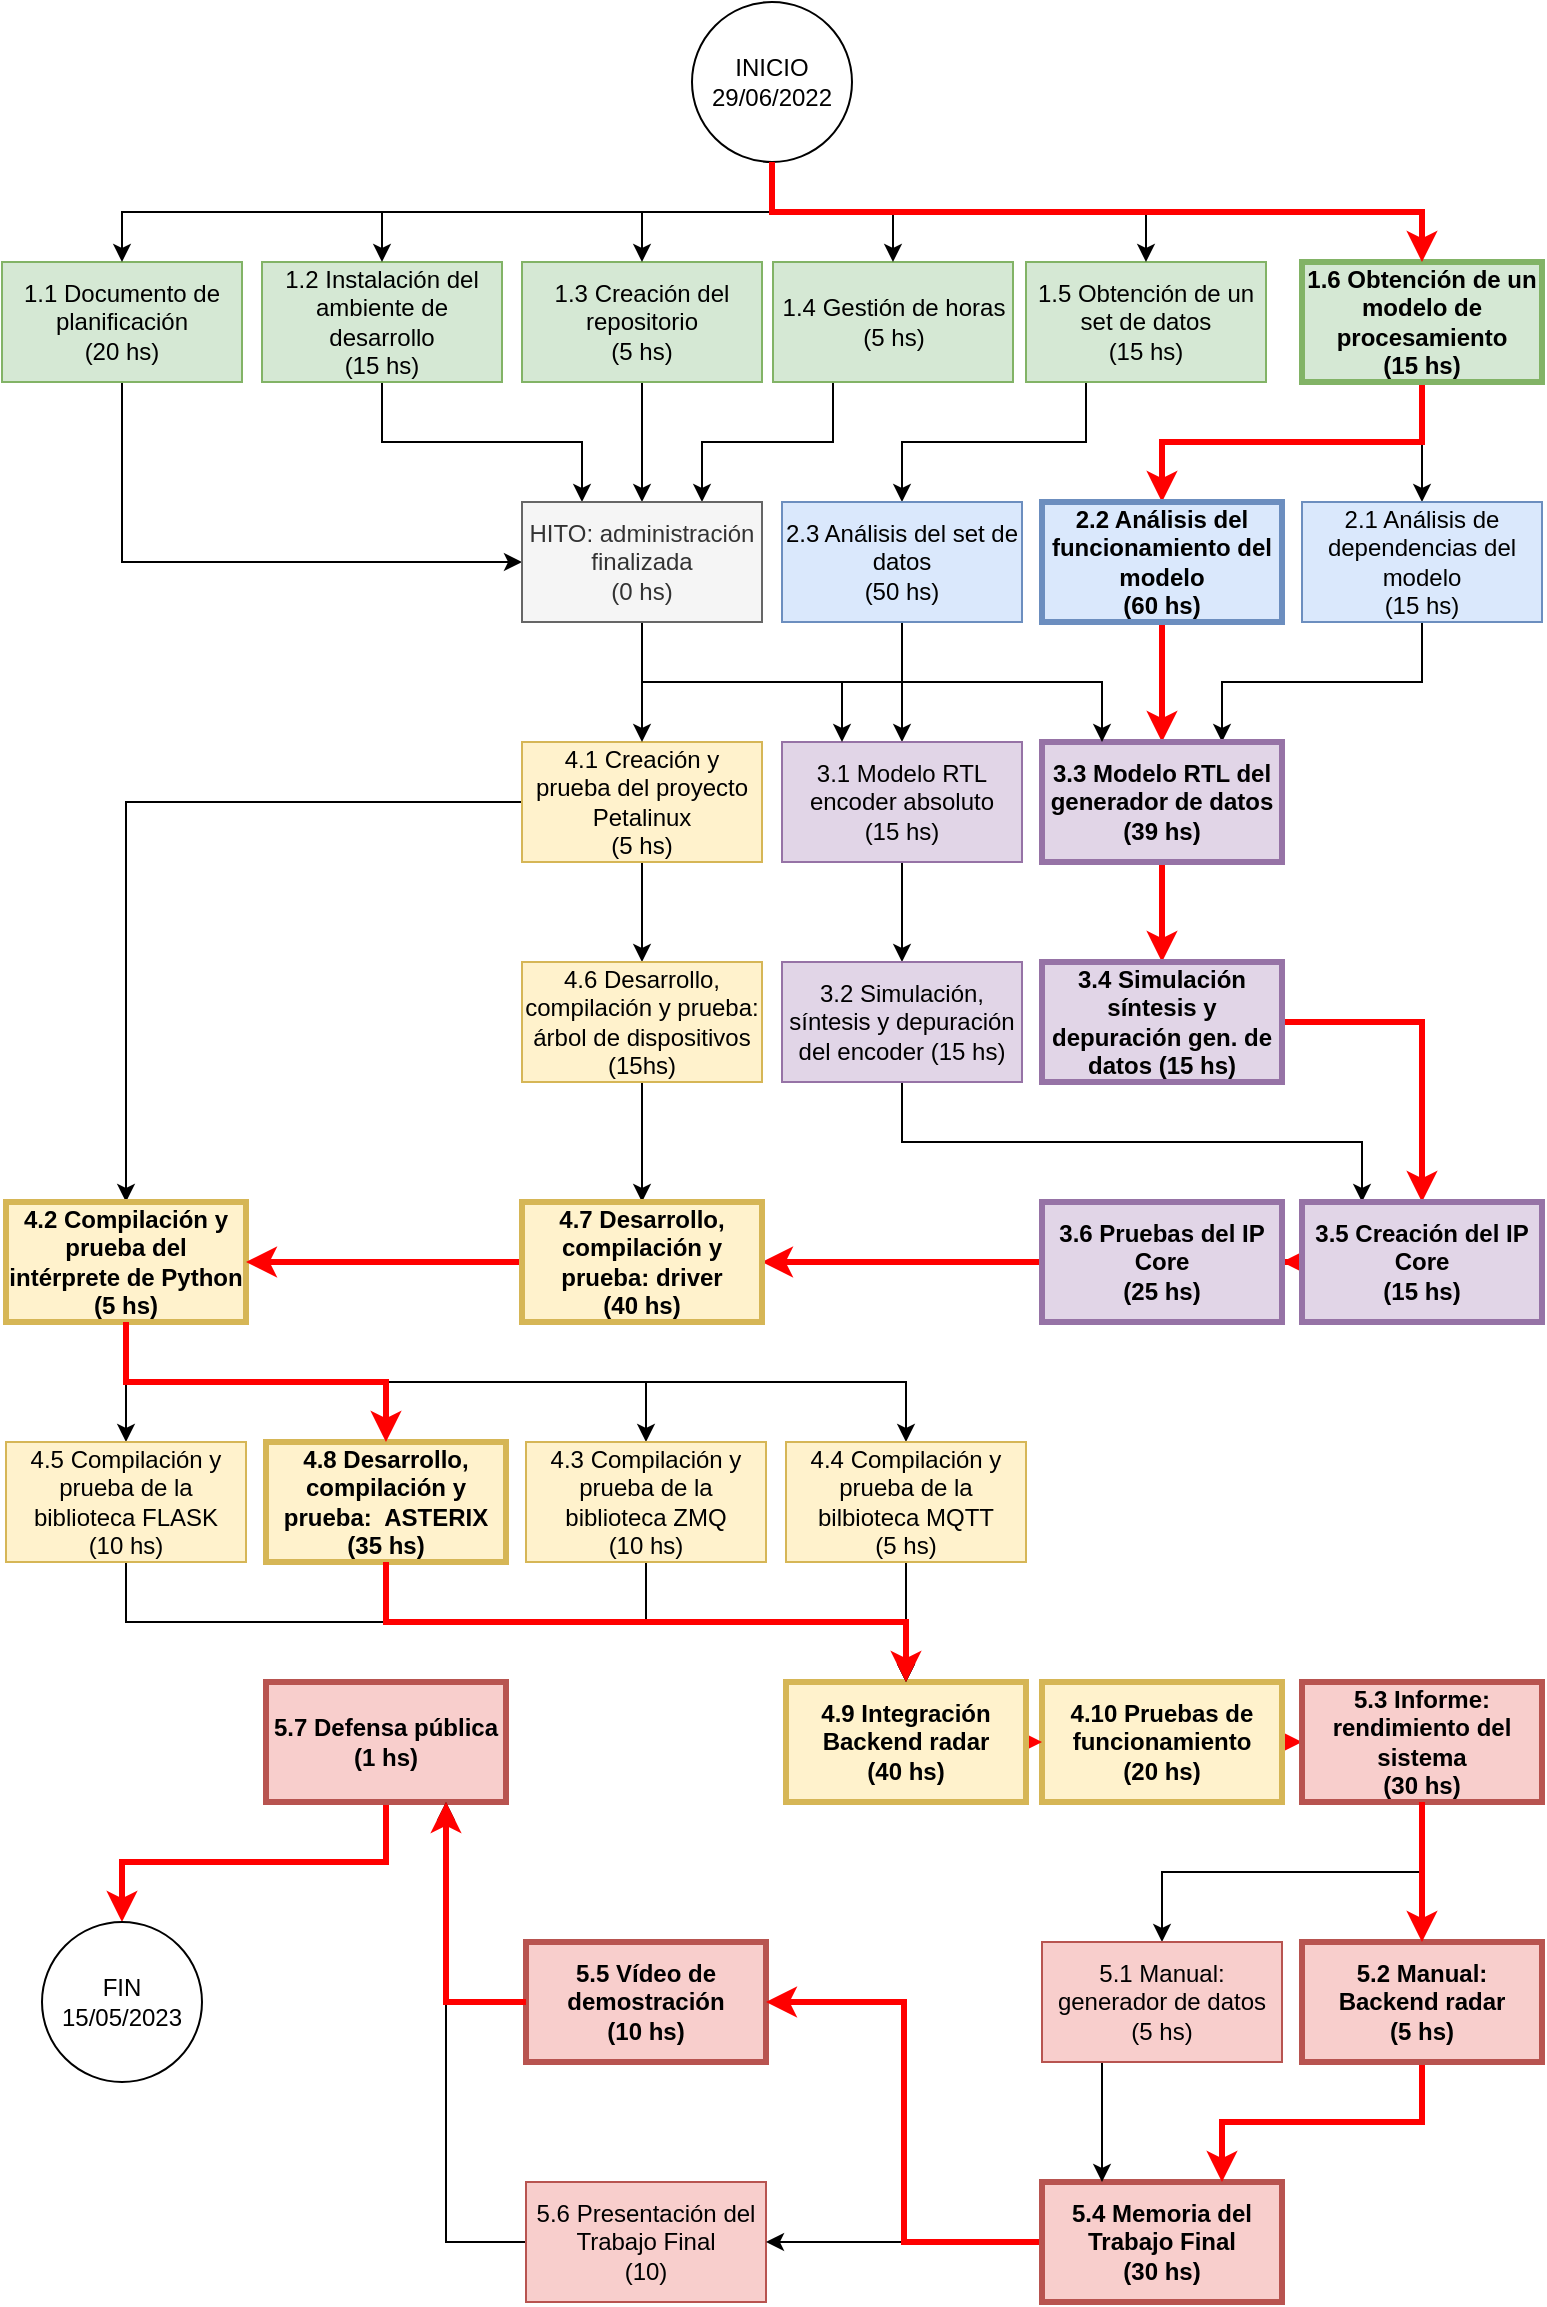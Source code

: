 <mxfile version="20.0.4" type="device"><diagram id="OVdTdpI9vkOTEJrDv599" name="Page-1"><mxGraphModel dx="1384" dy="779" grid="1" gridSize="10" guides="1" tooltips="1" connect="1" arrows="1" fold="1" page="1" pageScale="1" pageWidth="827" pageHeight="1169" math="0" shadow="0"><root><mxCell id="0"/><mxCell id="1" parent="0"/><mxCell id="dHS0OG_P7YZqAWb3QO1r-101" style="edgeStyle=orthogonalEdgeStyle;rounded=0;orthogonalLoop=1;jettySize=auto;html=1;exitX=0.5;exitY=1;exitDx=0;exitDy=0;entryX=0;entryY=0.5;entryDx=0;entryDy=0;" parent="1" source="dHS0OG_P7YZqAWb3QO1r-3" target="dHS0OG_P7YZqAWb3QO1r-97" edge="1"><mxGeometry relative="1" as="geometry"/></mxCell><mxCell id="dHS0OG_P7YZqAWb3QO1r-3" value="&lt;div&gt;1.1 Documento de planificación&lt;/div&gt;&lt;div&gt;(20 hs)&lt;/div&gt;" style="rounded=0;whiteSpace=wrap;html=1;fillColor=#d5e8d4;strokeColor=#82b366;strokeWidth=1;" parent="1" vertex="1"><mxGeometry x="28" y="140" width="120" height="60" as="geometry"/></mxCell><mxCell id="dHS0OG_P7YZqAWb3QO1r-100" style="edgeStyle=orthogonalEdgeStyle;rounded=0;orthogonalLoop=1;jettySize=auto;html=1;exitX=0.5;exitY=1;exitDx=0;exitDy=0;entryX=0.25;entryY=0;entryDx=0;entryDy=0;" parent="1" source="dHS0OG_P7YZqAWb3QO1r-4" target="dHS0OG_P7YZqAWb3QO1r-97" edge="1"><mxGeometry relative="1" as="geometry"/></mxCell><mxCell id="dHS0OG_P7YZqAWb3QO1r-4" value="&lt;div&gt;1.2 Instalación del ambiente de desarrollo&lt;/div&gt;&lt;div&gt;(15 hs)&lt;br&gt;&lt;/div&gt;" style="rounded=0;whiteSpace=wrap;html=1;fillColor=#d5e8d4;strokeColor=#82b366;" parent="1" vertex="1"><mxGeometry x="158" y="140" width="120" height="60" as="geometry"/></mxCell><mxCell id="dHS0OG_P7YZqAWb3QO1r-56" style="edgeStyle=orthogonalEdgeStyle;rounded=0;orthogonalLoop=1;jettySize=auto;html=1;exitX=0.5;exitY=1;exitDx=0;exitDy=0;" parent="1" source="dHS0OG_P7YZqAWb3QO1r-5" target="dHS0OG_P7YZqAWb3QO1r-10" edge="1"><mxGeometry relative="1" as="geometry"/></mxCell><mxCell id="dHS0OG_P7YZqAWb3QO1r-57" style="edgeStyle=orthogonalEdgeStyle;rounded=0;orthogonalLoop=1;jettySize=auto;html=1;exitX=0.5;exitY=1;exitDx=0;exitDy=0;entryX=0.5;entryY=0;entryDx=0;entryDy=0;strokeWidth=3;strokeColor=#FF0000;" parent="1" source="dHS0OG_P7YZqAWb3QO1r-5" target="dHS0OG_P7YZqAWb3QO1r-12" edge="1"><mxGeometry relative="1" as="geometry"/></mxCell><mxCell id="dHS0OG_P7YZqAWb3QO1r-5" value="&lt;div&gt;&lt;b&gt;1.6 Obtención de un modelo de procesamiento&lt;/b&gt;&lt;/div&gt;&lt;div&gt;&lt;b&gt;(15 hs)&lt;br&gt;&lt;/b&gt;&lt;/div&gt;" style="rounded=0;whiteSpace=wrap;html=1;fillColor=#d5e8d4;strokeColor=#82b366;strokeWidth=3;" parent="1" vertex="1"><mxGeometry x="678" y="140" width="120" height="60" as="geometry"/></mxCell><mxCell id="dHS0OG_P7YZqAWb3QO1r-91" style="edgeStyle=orthogonalEdgeStyle;rounded=0;orthogonalLoop=1;jettySize=auto;html=1;exitX=0.25;exitY=1;exitDx=0;exitDy=0;entryX=0.5;entryY=0;entryDx=0;entryDy=0;" parent="1" source="dHS0OG_P7YZqAWb3QO1r-6" target="dHS0OG_P7YZqAWb3QO1r-13" edge="1"><mxGeometry relative="1" as="geometry"/></mxCell><mxCell id="dHS0OG_P7YZqAWb3QO1r-6" value="&lt;div&gt;1.5 Obtención de un set de datos&lt;/div&gt;&lt;div&gt;(15 hs)&lt;br&gt;&lt;/div&gt;" style="rounded=0;whiteSpace=wrap;html=1;fillColor=#d5e8d4;strokeColor=#82b366;" parent="1" vertex="1"><mxGeometry x="540" y="140" width="120" height="60" as="geometry"/></mxCell><mxCell id="dHS0OG_P7YZqAWb3QO1r-99" style="edgeStyle=orthogonalEdgeStyle;rounded=0;orthogonalLoop=1;jettySize=auto;html=1;exitX=0.5;exitY=1;exitDx=0;exitDy=0;entryX=0.5;entryY=0;entryDx=0;entryDy=0;" parent="1" source="dHS0OG_P7YZqAWb3QO1r-7" target="dHS0OG_P7YZqAWb3QO1r-97" edge="1"><mxGeometry relative="1" as="geometry"/></mxCell><mxCell id="dHS0OG_P7YZqAWb3QO1r-7" value="&lt;div&gt;1.3 Creación del repositorio&lt;/div&gt;&lt;div&gt;(5 hs)&lt;br&gt;&lt;/div&gt;" style="rounded=0;whiteSpace=wrap;html=1;fillColor=#d5e8d4;strokeColor=#82b366;" parent="1" vertex="1"><mxGeometry x="288" y="140" width="120" height="60" as="geometry"/></mxCell><mxCell id="dHS0OG_P7YZqAWb3QO1r-98" style="edgeStyle=orthogonalEdgeStyle;rounded=0;orthogonalLoop=1;jettySize=auto;html=1;exitX=0.25;exitY=1;exitDx=0;exitDy=0;entryX=0.75;entryY=0;entryDx=0;entryDy=0;" parent="1" source="dHS0OG_P7YZqAWb3QO1r-8" target="dHS0OG_P7YZqAWb3QO1r-97" edge="1"><mxGeometry relative="1" as="geometry"/></mxCell><mxCell id="dHS0OG_P7YZqAWb3QO1r-8" value="&lt;div&gt;1.4 Gestión de horas&lt;/div&gt;&lt;div&gt;(5 hs)&lt;br&gt;&lt;/div&gt;" style="rounded=0;whiteSpace=wrap;html=1;fillColor=#d5e8d4;strokeColor=#82b366;" parent="1" vertex="1"><mxGeometry x="413.5" y="140" width="120" height="60" as="geometry"/></mxCell><mxCell id="dHS0OG_P7YZqAWb3QO1r-72" style="edgeStyle=orthogonalEdgeStyle;rounded=0;orthogonalLoop=1;jettySize=auto;html=1;exitX=0.5;exitY=1;exitDx=0;exitDy=0;entryX=0.75;entryY=0;entryDx=0;entryDy=0;" parent="1" source="dHS0OG_P7YZqAWb3QO1r-10" target="dHS0OG_P7YZqAWb3QO1r-16" edge="1"><mxGeometry relative="1" as="geometry"/></mxCell><mxCell id="dHS0OG_P7YZqAWb3QO1r-10" value="&lt;div&gt;2.1 Análisis de dependencias del modelo&lt;/div&gt;&lt;div&gt;(15 hs)&lt;br&gt;&lt;/div&gt;" style="rounded=0;whiteSpace=wrap;html=1;strokeWidth=1;fillColor=#dae8fc;strokeColor=#6c8ebf;" parent="1" vertex="1"><mxGeometry x="678" y="260" width="120" height="60" as="geometry"/></mxCell><mxCell id="dHS0OG_P7YZqAWb3QO1r-75" style="edgeStyle=orthogonalEdgeStyle;rounded=0;orthogonalLoop=1;jettySize=auto;html=1;exitX=0.5;exitY=1;exitDx=0;exitDy=0;entryX=0.5;entryY=0;entryDx=0;entryDy=0;strokeWidth=3;strokeColor=#FF0000;" parent="1" source="dHS0OG_P7YZqAWb3QO1r-12" target="dHS0OG_P7YZqAWb3QO1r-16" edge="1"><mxGeometry relative="1" as="geometry"/></mxCell><mxCell id="dHS0OG_P7YZqAWb3QO1r-12" value="&lt;div&gt;&lt;b&gt;2.2 Análisis del funcionamiento del modelo&lt;/b&gt;&lt;/div&gt;&lt;div&gt;&lt;b&gt;(60 hs)&lt;/b&gt;&lt;br&gt;&lt;/div&gt;" style="rounded=0;whiteSpace=wrap;html=1;strokeWidth=3;fillColor=#dae8fc;strokeColor=#6c8ebf;" parent="1" vertex="1"><mxGeometry x="548" y="260" width="120" height="60" as="geometry"/></mxCell><mxCell id="dHS0OG_P7YZqAWb3QO1r-69" style="edgeStyle=orthogonalEdgeStyle;rounded=0;orthogonalLoop=1;jettySize=auto;html=1;exitX=0.5;exitY=1;exitDx=0;exitDy=0;entryX=0.5;entryY=0;entryDx=0;entryDy=0;" parent="1" source="dHS0OG_P7YZqAWb3QO1r-13" target="dHS0OG_P7YZqAWb3QO1r-14" edge="1"><mxGeometry relative="1" as="geometry"/></mxCell><mxCell id="dHS0OG_P7YZqAWb3QO1r-13" value="&lt;div&gt;2.3 Análisis del set de datos&lt;/div&gt;&lt;div&gt;(50 hs)&lt;br&gt;&lt;/div&gt;" style="rounded=0;whiteSpace=wrap;html=1;strokeWidth=1;fillColor=#dae8fc;strokeColor=#6c8ebf;" parent="1" vertex="1"><mxGeometry x="418" y="260" width="120" height="60" as="geometry"/></mxCell><mxCell id="njy1O0qKdq6APE2sFXz_-2" style="edgeStyle=orthogonalEdgeStyle;rounded=0;orthogonalLoop=1;jettySize=auto;html=1;exitX=0.5;exitY=1;exitDx=0;exitDy=0;entryX=0.5;entryY=0;entryDx=0;entryDy=0;" edge="1" parent="1" source="dHS0OG_P7YZqAWb3QO1r-14" target="dHS0OG_P7YZqAWb3QO1r-15"><mxGeometry relative="1" as="geometry"/></mxCell><mxCell id="dHS0OG_P7YZqAWb3QO1r-14" value="&lt;div&gt;3.1 Modelo RTL encoder absoluto&lt;/div&gt;&lt;div&gt;(15 hs)&lt;br&gt;&lt;/div&gt;" style="rounded=0;whiteSpace=wrap;html=1;strokeWidth=1;fillColor=#e1d5e7;strokeColor=#9673a6;" parent="1" vertex="1"><mxGeometry x="418" y="380" width="120" height="60" as="geometry"/></mxCell><mxCell id="njy1O0qKdq6APE2sFXz_-9" style="edgeStyle=orthogonalEdgeStyle;rounded=0;orthogonalLoop=1;jettySize=auto;html=1;exitX=0.5;exitY=1;exitDx=0;exitDy=0;entryX=0.25;entryY=0;entryDx=0;entryDy=0;" edge="1" parent="1" source="dHS0OG_P7YZqAWb3QO1r-15" target="dHS0OG_P7YZqAWb3QO1r-18"><mxGeometry relative="1" as="geometry"/></mxCell><mxCell id="dHS0OG_P7YZqAWb3QO1r-15" value="3.2 Simulación, síntesis y depuración del encoder (15 hs)" style="rounded=0;whiteSpace=wrap;html=1;strokeWidth=1;fillColor=#e1d5e7;strokeColor=#9673a6;" parent="1" vertex="1"><mxGeometry x="418" y="490" width="120" height="60" as="geometry"/></mxCell><mxCell id="njy1O0qKdq6APE2sFXz_-7" style="edgeStyle=orthogonalEdgeStyle;rounded=0;orthogonalLoop=1;jettySize=auto;html=1;exitX=0.5;exitY=1;exitDx=0;exitDy=0;entryX=0.5;entryY=0;entryDx=0;entryDy=0;strokeWidth=3;strokeColor=#FF0000;" edge="1" parent="1" source="dHS0OG_P7YZqAWb3QO1r-16" target="dHS0OG_P7YZqAWb3QO1r-17"><mxGeometry relative="1" as="geometry"/></mxCell><mxCell id="dHS0OG_P7YZqAWb3QO1r-16" value="&lt;div&gt;&lt;b&gt;3.3 Modelo RTL del generador de datos&lt;/b&gt;&lt;/div&gt;&lt;div&gt;&lt;b&gt;(39 hs)&lt;/b&gt;&lt;br&gt;&lt;/div&gt;" style="rounded=0;whiteSpace=wrap;html=1;strokeWidth=3;fillColor=#e1d5e7;strokeColor=#9673a6;" parent="1" vertex="1"><mxGeometry x="548" y="380" width="120" height="60" as="geometry"/></mxCell><mxCell id="njy1O0qKdq6APE2sFXz_-10" style="edgeStyle=orthogonalEdgeStyle;rounded=0;orthogonalLoop=1;jettySize=auto;html=1;exitX=1;exitY=0.5;exitDx=0;exitDy=0;entryX=0.5;entryY=0;entryDx=0;entryDy=0;strokeWidth=3;strokeColor=#FF0000;" edge="1" parent="1" source="dHS0OG_P7YZqAWb3QO1r-17" target="dHS0OG_P7YZqAWb3QO1r-18"><mxGeometry relative="1" as="geometry"/></mxCell><mxCell id="dHS0OG_P7YZqAWb3QO1r-17" value="&lt;b&gt;3.4 Simulación síntesis y depuración gen. de datos (15 hs)&lt;/b&gt;" style="rounded=0;whiteSpace=wrap;html=1;strokeWidth=3;fillColor=#e1d5e7;strokeColor=#9673a6;" parent="1" vertex="1"><mxGeometry x="548" y="490" width="120" height="60" as="geometry"/></mxCell><mxCell id="njy1O0qKdq6APE2sFXz_-4" style="edgeStyle=orthogonalEdgeStyle;rounded=0;orthogonalLoop=1;jettySize=auto;html=1;exitX=0;exitY=0.5;exitDx=0;exitDy=0;strokeWidth=3;strokeColor=#FF0000;" edge="1" parent="1" source="dHS0OG_P7YZqAWb3QO1r-18" target="dHS0OG_P7YZqAWb3QO1r-19"><mxGeometry relative="1" as="geometry"/></mxCell><mxCell id="dHS0OG_P7YZqAWb3QO1r-18" value="&lt;div&gt;&lt;b&gt;3.5 Creación del IP Core&lt;/b&gt;&lt;/div&gt;&lt;div&gt;&lt;b&gt;(15 hs)&lt;/b&gt;&lt;br&gt;&lt;/div&gt;" style="rounded=0;whiteSpace=wrap;html=1;strokeWidth=3;fillColor=#e1d5e7;strokeColor=#9673a6;" parent="1" vertex="1"><mxGeometry x="678" y="610" width="120" height="60" as="geometry"/></mxCell><mxCell id="njy1O0qKdq6APE2sFXz_-13" style="edgeStyle=orthogonalEdgeStyle;rounded=0;orthogonalLoop=1;jettySize=auto;html=1;exitX=0;exitY=0.5;exitDx=0;exitDy=0;entryX=1;entryY=0.5;entryDx=0;entryDy=0;strokeWidth=3;strokeColor=#FF0000;" edge="1" parent="1" source="dHS0OG_P7YZqAWb3QO1r-19" target="dHS0OG_P7YZqAWb3QO1r-29"><mxGeometry relative="1" as="geometry"/></mxCell><mxCell id="dHS0OG_P7YZqAWb3QO1r-19" value="&lt;div&gt;&lt;b&gt;3.6 Pruebas del IP Core&lt;/b&gt;&lt;/div&gt;&lt;div&gt;&lt;b&gt;(25 hs)&lt;br&gt;&lt;/b&gt;&lt;/div&gt;" style="rounded=0;whiteSpace=wrap;html=1;strokeWidth=3;fillColor=#e1d5e7;strokeColor=#9673a6;" parent="1" vertex="1"><mxGeometry x="548" y="610" width="120" height="60" as="geometry"/></mxCell><mxCell id="njy1O0qKdq6APE2sFXz_-12" style="edgeStyle=orthogonalEdgeStyle;rounded=0;orthogonalLoop=1;jettySize=auto;html=1;exitX=0.5;exitY=1;exitDx=0;exitDy=0;entryX=0.5;entryY=0;entryDx=0;entryDy=0;" edge="1" parent="1" source="dHS0OG_P7YZqAWb3QO1r-20" target="dHS0OG_P7YZqAWb3QO1r-27"><mxGeometry relative="1" as="geometry"/></mxCell><mxCell id="njy1O0qKdq6APE2sFXz_-15" style="edgeStyle=orthogonalEdgeStyle;rounded=0;orthogonalLoop=1;jettySize=auto;html=1;exitX=0;exitY=0.5;exitDx=0;exitDy=0;entryX=0.5;entryY=0;entryDx=0;entryDy=0;" edge="1" parent="1" source="dHS0OG_P7YZqAWb3QO1r-20" target="dHS0OG_P7YZqAWb3QO1r-21"><mxGeometry relative="1" as="geometry"/></mxCell><mxCell id="dHS0OG_P7YZqAWb3QO1r-20" value="&lt;div&gt;4.1 Creación y prueba del proyecto Petalinux&lt;/div&gt;&lt;div&gt;(5 hs)&lt;br&gt;&lt;/div&gt;" style="rounded=0;whiteSpace=wrap;html=1;strokeWidth=1;fillColor=#fff2cc;strokeColor=#d6b656;" parent="1" vertex="1"><mxGeometry x="288" y="380" width="120" height="60" as="geometry"/></mxCell><mxCell id="njy1O0qKdq6APE2sFXz_-25" style="edgeStyle=orthogonalEdgeStyle;rounded=0;orthogonalLoop=1;jettySize=auto;html=1;exitX=0.5;exitY=1;exitDx=0;exitDy=0;entryX=0.5;entryY=0;entryDx=0;entryDy=0;" edge="1" parent="1" source="dHS0OG_P7YZqAWb3QO1r-21" target="dHS0OG_P7YZqAWb3QO1r-26"><mxGeometry relative="1" as="geometry"/></mxCell><mxCell id="njy1O0qKdq6APE2sFXz_-27" style="edgeStyle=orthogonalEdgeStyle;rounded=0;orthogonalLoop=1;jettySize=auto;html=1;exitX=0.5;exitY=1;exitDx=0;exitDy=0;" edge="1" parent="1" source="dHS0OG_P7YZqAWb3QO1r-21" target="dHS0OG_P7YZqAWb3QO1r-30"><mxGeometry relative="1" as="geometry"/></mxCell><mxCell id="njy1O0qKdq6APE2sFXz_-28" style="edgeStyle=orthogonalEdgeStyle;rounded=0;orthogonalLoop=1;jettySize=auto;html=1;exitX=0.5;exitY=1;exitDx=0;exitDy=0;" edge="1" parent="1" source="dHS0OG_P7YZqAWb3QO1r-21" target="dHS0OG_P7YZqAWb3QO1r-23"><mxGeometry relative="1" as="geometry"/></mxCell><mxCell id="dHS0OG_P7YZqAWb3QO1r-21" value="&lt;b&gt;4.2 Compilación y prueba del intérprete de Python (5 hs)&lt;/b&gt;" style="rounded=0;whiteSpace=wrap;html=1;strokeWidth=3;fillColor=#fff2cc;strokeColor=#d6b656;" parent="1" vertex="1"><mxGeometry x="30" y="610" width="120" height="60" as="geometry"/></mxCell><mxCell id="njy1O0qKdq6APE2sFXz_-34" style="edgeStyle=orthogonalEdgeStyle;rounded=0;orthogonalLoop=1;jettySize=auto;html=1;exitX=0.5;exitY=1;exitDx=0;exitDy=0;entryX=0.5;entryY=0;entryDx=0;entryDy=0;" edge="1" parent="1" source="dHS0OG_P7YZqAWb3QO1r-23" target="dHS0OG_P7YZqAWb3QO1r-25"><mxGeometry relative="1" as="geometry"/></mxCell><mxCell id="dHS0OG_P7YZqAWb3QO1r-23" value="&lt;div&gt;4.4 Compilación y prueba de la bilbioteca MQTT&lt;/div&gt;&lt;div&gt;(5 hs)&lt;br&gt;&lt;/div&gt;" style="rounded=0;whiteSpace=wrap;html=1;strokeWidth=1;fillColor=#fff2cc;strokeColor=#d6b656;" parent="1" vertex="1"><mxGeometry x="420" y="730" width="120" height="60" as="geometry"/></mxCell><mxCell id="njy1O0qKdq6APE2sFXz_-36" style="edgeStyle=orthogonalEdgeStyle;rounded=0;orthogonalLoop=1;jettySize=auto;html=1;exitX=1;exitY=0.5;exitDx=0;exitDy=0;entryX=0;entryY=0.5;entryDx=0;entryDy=0;strokeColor=#FF0000;strokeWidth=3;" edge="1" parent="1" source="dHS0OG_P7YZqAWb3QO1r-24" target="dHS0OG_P7YZqAWb3QO1r-35"><mxGeometry relative="1" as="geometry"/></mxCell><mxCell id="dHS0OG_P7YZqAWb3QO1r-24" value="&lt;div&gt;&lt;b&gt;4.10 Pruebas de funcionamiento&lt;/b&gt;&lt;/div&gt;&lt;div&gt;&lt;b&gt;(20 hs)&lt;br&gt;&lt;/b&gt;&lt;/div&gt;" style="rounded=0;whiteSpace=wrap;html=1;strokeWidth=3;fillColor=#fff2cc;strokeColor=#d6b656;" parent="1" vertex="1"><mxGeometry x="548" y="850" width="120" height="60" as="geometry"/></mxCell><mxCell id="njy1O0qKdq6APE2sFXz_-35" style="edgeStyle=orthogonalEdgeStyle;rounded=0;orthogonalLoop=1;jettySize=auto;html=1;exitX=1;exitY=0.5;exitDx=0;exitDy=0;entryX=0;entryY=0.5;entryDx=0;entryDy=0;strokeColor=#FF0000;" edge="1" parent="1" source="dHS0OG_P7YZqAWb3QO1r-25" target="dHS0OG_P7YZqAWb3QO1r-24"><mxGeometry relative="1" as="geometry"/></mxCell><mxCell id="dHS0OG_P7YZqAWb3QO1r-25" value="&lt;div&gt;&lt;b&gt;4.9 Integración Backend radar&lt;/b&gt;&lt;/div&gt;&lt;div&gt;&lt;b&gt;(40 hs)&lt;br&gt;&lt;/b&gt;&lt;/div&gt;" style="rounded=0;whiteSpace=wrap;html=1;strokeWidth=3;fillColor=#fff2cc;strokeColor=#d6b656;" parent="1" vertex="1"><mxGeometry x="420" y="850" width="120" height="60" as="geometry"/></mxCell><mxCell id="njy1O0qKdq6APE2sFXz_-29" style="edgeStyle=orthogonalEdgeStyle;rounded=0;orthogonalLoop=1;jettySize=auto;html=1;exitX=0.5;exitY=1;exitDx=0;exitDy=0;" edge="1" parent="1" source="dHS0OG_P7YZqAWb3QO1r-26" target="dHS0OG_P7YZqAWb3QO1r-25"><mxGeometry relative="1" as="geometry"/></mxCell><mxCell id="dHS0OG_P7YZqAWb3QO1r-26" value="&lt;div&gt;4.5 Compilación y prueba de la biblioteca FLASK&lt;/div&gt;&lt;div&gt;(10 hs)&lt;br&gt;&lt;/div&gt;" style="rounded=0;whiteSpace=wrap;html=1;strokeWidth=1;fillColor=#fff2cc;strokeColor=#d6b656;" parent="1" vertex="1"><mxGeometry x="30" y="730" width="120" height="60" as="geometry"/></mxCell><mxCell id="njy1O0qKdq6APE2sFXz_-24" style="edgeStyle=orthogonalEdgeStyle;rounded=0;orthogonalLoop=1;jettySize=auto;html=1;exitX=0.5;exitY=1;exitDx=0;exitDy=0;" edge="1" parent="1" source="dHS0OG_P7YZqAWb3QO1r-27" target="dHS0OG_P7YZqAWb3QO1r-29"><mxGeometry relative="1" as="geometry"/></mxCell><mxCell id="dHS0OG_P7YZqAWb3QO1r-27" value="4.6 Desarrollo, compilación y prueba: árbol de dispositivos (15hs)" style="rounded=0;whiteSpace=wrap;html=1;strokeWidth=1;fillColor=#fff2cc;strokeColor=#d6b656;" parent="1" vertex="1"><mxGeometry x="288" y="490" width="120" height="60" as="geometry"/></mxCell><mxCell id="dHS0OG_P7YZqAWb3QO1r-28" value="&lt;b&gt;4.8 Desarrollo, compilación y prueba:&amp;nbsp; ASTERIX (35 hs)&lt;/b&gt;" style="rounded=0;whiteSpace=wrap;html=1;strokeWidth=3;fillColor=#fff2cc;strokeColor=#d6b656;" parent="1" vertex="1"><mxGeometry x="160" y="730" width="120" height="60" as="geometry"/></mxCell><mxCell id="njy1O0qKdq6APE2sFXz_-23" style="edgeStyle=orthogonalEdgeStyle;rounded=0;orthogonalLoop=1;jettySize=auto;html=1;exitX=0;exitY=0.5;exitDx=0;exitDy=0;entryX=1;entryY=0.5;entryDx=0;entryDy=0;strokeWidth=3;strokeColor=#FF0000;" edge="1" parent="1" source="dHS0OG_P7YZqAWb3QO1r-29" target="dHS0OG_P7YZqAWb3QO1r-21"><mxGeometry relative="1" as="geometry"/></mxCell><mxCell id="dHS0OG_P7YZqAWb3QO1r-29" value="&lt;div&gt;&lt;b&gt;4.7 Desarrollo, compilación y prueba: driver&lt;/b&gt;&lt;/div&gt;&lt;div&gt;&lt;b&gt;(40 hs)&lt;/b&gt;&lt;/div&gt;" style="rounded=0;whiteSpace=wrap;html=1;strokeWidth=3;fillColor=#fff2cc;strokeColor=#d6b656;" parent="1" vertex="1"><mxGeometry x="288" y="610" width="120" height="60" as="geometry"/></mxCell><mxCell id="njy1O0qKdq6APE2sFXz_-33" style="edgeStyle=orthogonalEdgeStyle;rounded=0;orthogonalLoop=1;jettySize=auto;html=1;exitX=0.5;exitY=1;exitDx=0;exitDy=0;entryX=0.5;entryY=0;entryDx=0;entryDy=0;" edge="1" parent="1" source="dHS0OG_P7YZqAWb3QO1r-30" target="dHS0OG_P7YZqAWb3QO1r-25"><mxGeometry relative="1" as="geometry"/></mxCell><mxCell id="dHS0OG_P7YZqAWb3QO1r-30" value="&lt;div&gt;4.3 Compilación y prueba de la biblioteca ZMQ&lt;/div&gt;&lt;div&gt;(10 hs)&lt;/div&gt;" style="rounded=0;whiteSpace=wrap;html=1;strokeWidth=1;fillColor=#fff2cc;strokeColor=#d6b656;" parent="1" vertex="1"><mxGeometry x="290" y="730" width="120" height="60" as="geometry"/></mxCell><mxCell id="dHS0OG_P7YZqAWb3QO1r-31" value="&lt;div&gt;&lt;b&gt;5.5 Vídeo de demostración&lt;/b&gt;&lt;/div&gt;&lt;div&gt;&lt;b&gt;(10 hs)&lt;br&gt;&lt;/b&gt;&lt;/div&gt;" style="rounded=0;whiteSpace=wrap;html=1;strokeWidth=3;fillColor=#f8cecc;strokeColor=#b85450;" parent="1" vertex="1"><mxGeometry x="290" y="980" width="120" height="60" as="geometry"/></mxCell><mxCell id="njy1O0qKdq6APE2sFXz_-47" style="edgeStyle=orthogonalEdgeStyle;rounded=0;orthogonalLoop=1;jettySize=auto;html=1;exitX=0.5;exitY=1;exitDx=0;exitDy=0;strokeWidth=3;strokeColor=#FF0000;" edge="1" parent="1" source="dHS0OG_P7YZqAWb3QO1r-32" target="njy1O0qKdq6APE2sFXz_-46"><mxGeometry relative="1" as="geometry"/></mxCell><mxCell id="dHS0OG_P7YZqAWb3QO1r-32" value="&lt;div&gt;&lt;b&gt;5.7 Defensa pública&lt;/b&gt;&lt;/div&gt;&lt;div&gt;&lt;b&gt;(1 hs)&lt;br&gt;&lt;/b&gt;&lt;/div&gt;" style="rounded=0;whiteSpace=wrap;html=1;strokeWidth=3;fillColor=#f8cecc;strokeColor=#b85450;" parent="1" vertex="1"><mxGeometry x="160" y="850" width="120" height="60" as="geometry"/></mxCell><mxCell id="njy1O0qKdq6APE2sFXz_-45" style="edgeStyle=orthogonalEdgeStyle;rounded=0;orthogonalLoop=1;jettySize=auto;html=1;exitX=0;exitY=0.5;exitDx=0;exitDy=0;entryX=0.75;entryY=1;entryDx=0;entryDy=0;" edge="1" parent="1" source="dHS0OG_P7YZqAWb3QO1r-33" target="dHS0OG_P7YZqAWb3QO1r-32"><mxGeometry relative="1" as="geometry"/></mxCell><mxCell id="dHS0OG_P7YZqAWb3QO1r-33" value="&lt;div&gt;5.6 Presentación del Trabajo Final&lt;/div&gt;&lt;div&gt;(10)&lt;br&gt;&lt;/div&gt;" style="rounded=0;whiteSpace=wrap;html=1;strokeWidth=1;fillColor=#f8cecc;strokeColor=#b85450;" parent="1" vertex="1"><mxGeometry x="290" y="1100" width="120" height="60" as="geometry"/></mxCell><mxCell id="njy1O0qKdq6APE2sFXz_-41" style="edgeStyle=orthogonalEdgeStyle;rounded=0;orthogonalLoop=1;jettySize=auto;html=1;exitX=0;exitY=0.5;exitDx=0;exitDy=0;entryX=1;entryY=0.5;entryDx=0;entryDy=0;" edge="1" parent="1" source="dHS0OG_P7YZqAWb3QO1r-34" target="dHS0OG_P7YZqAWb3QO1r-33"><mxGeometry relative="1" as="geometry"/></mxCell><mxCell id="njy1O0qKdq6APE2sFXz_-42" style="edgeStyle=orthogonalEdgeStyle;rounded=0;orthogonalLoop=1;jettySize=auto;html=1;exitX=0;exitY=0.5;exitDx=0;exitDy=0;entryX=1;entryY=0.5;entryDx=0;entryDy=0;strokeWidth=3;strokeColor=#FF0000;" edge="1" parent="1" source="dHS0OG_P7YZqAWb3QO1r-34" target="dHS0OG_P7YZqAWb3QO1r-31"><mxGeometry relative="1" as="geometry"/></mxCell><mxCell id="dHS0OG_P7YZqAWb3QO1r-34" value="&lt;div&gt;&lt;b&gt;5.4 Memoria del Trabajo Final&lt;/b&gt;&lt;/div&gt;&lt;div&gt;&lt;b&gt;(30 hs)&lt;br&gt;&lt;/b&gt;&lt;/div&gt;" style="rounded=0;whiteSpace=wrap;html=1;strokeWidth=3;fillColor=#f8cecc;strokeColor=#b85450;" parent="1" vertex="1"><mxGeometry x="548" y="1100" width="120" height="60" as="geometry"/></mxCell><mxCell id="njy1O0qKdq6APE2sFXz_-40" style="edgeStyle=orthogonalEdgeStyle;rounded=0;orthogonalLoop=1;jettySize=auto;html=1;exitX=0.5;exitY=1;exitDx=0;exitDy=0;entryX=0.5;entryY=0;entryDx=0;entryDy=0;" edge="1" parent="1" source="dHS0OG_P7YZqAWb3QO1r-35" target="dHS0OG_P7YZqAWb3QO1r-37"><mxGeometry relative="1" as="geometry"/></mxCell><mxCell id="dHS0OG_P7YZqAWb3QO1r-35" value="&lt;div&gt;&lt;b&gt;5.3 Informe: rendimiento del sistema&lt;/b&gt;&lt;/div&gt;&lt;div&gt;&lt;b&gt;(30 hs)&lt;br&gt;&lt;/b&gt;&lt;/div&gt;" style="rounded=0;whiteSpace=wrap;html=1;strokeWidth=3;fillColor=#f8cecc;strokeColor=#b85450;" parent="1" vertex="1"><mxGeometry x="678" y="850" width="120" height="60" as="geometry"/></mxCell><mxCell id="njy1O0qKdq6APE2sFXz_-38" style="edgeStyle=orthogonalEdgeStyle;rounded=0;orthogonalLoop=1;jettySize=auto;html=1;exitX=0.5;exitY=1;exitDx=0;exitDy=0;entryX=0.75;entryY=0;entryDx=0;entryDy=0;strokeWidth=3;strokeColor=#FF0000;" edge="1" parent="1" source="dHS0OG_P7YZqAWb3QO1r-36" target="dHS0OG_P7YZqAWb3QO1r-34"><mxGeometry relative="1" as="geometry"/></mxCell><mxCell id="dHS0OG_P7YZqAWb3QO1r-36" value="&lt;div&gt;&lt;b&gt;5.2 Manual: Backend radar&lt;/b&gt;&lt;/div&gt;&lt;div&gt;&lt;b&gt;(5 hs)&lt;br&gt;&lt;/b&gt;&lt;/div&gt;" style="rounded=0;whiteSpace=wrap;html=1;strokeWidth=3;fillColor=#f8cecc;strokeColor=#b85450;" parent="1" vertex="1"><mxGeometry x="678" y="980" width="120" height="60" as="geometry"/></mxCell><mxCell id="njy1O0qKdq6APE2sFXz_-37" style="edgeStyle=orthogonalEdgeStyle;rounded=0;orthogonalLoop=1;jettySize=auto;html=1;exitX=0.25;exitY=1;exitDx=0;exitDy=0;entryX=0.25;entryY=0;entryDx=0;entryDy=0;" edge="1" parent="1" source="dHS0OG_P7YZqAWb3QO1r-37" target="dHS0OG_P7YZqAWb3QO1r-34"><mxGeometry relative="1" as="geometry"/></mxCell><mxCell id="dHS0OG_P7YZqAWb3QO1r-37" value="&lt;div&gt;5.1 Manual: generador de datos&lt;/div&gt;&lt;div&gt;(5 hs)&lt;br&gt;&lt;/div&gt;" style="rounded=0;whiteSpace=wrap;html=1;strokeWidth=1;fillColor=#f8cecc;strokeColor=#b85450;" parent="1" vertex="1"><mxGeometry x="548" y="980" width="120" height="60" as="geometry"/></mxCell><mxCell id="dHS0OG_P7YZqAWb3QO1r-39" style="edgeStyle=orthogonalEdgeStyle;rounded=0;orthogonalLoop=1;jettySize=auto;html=1;exitX=0.5;exitY=1;exitDx=0;exitDy=0;entryX=0.5;entryY=0;entryDx=0;entryDy=0;" parent="1" source="dHS0OG_P7YZqAWb3QO1r-38" target="dHS0OG_P7YZqAWb3QO1r-3" edge="1"><mxGeometry relative="1" as="geometry"/></mxCell><mxCell id="dHS0OG_P7YZqAWb3QO1r-40" style="edgeStyle=orthogonalEdgeStyle;rounded=0;orthogonalLoop=1;jettySize=auto;html=1;exitX=0.5;exitY=1;exitDx=0;exitDy=0;" parent="1" source="dHS0OG_P7YZqAWb3QO1r-38" target="dHS0OG_P7YZqAWb3QO1r-4" edge="1"><mxGeometry relative="1" as="geometry"/></mxCell><mxCell id="dHS0OG_P7YZqAWb3QO1r-41" style="edgeStyle=orthogonalEdgeStyle;rounded=0;orthogonalLoop=1;jettySize=auto;html=1;exitX=0.5;exitY=1;exitDx=0;exitDy=0;entryX=0.5;entryY=0;entryDx=0;entryDy=0;" parent="1" source="dHS0OG_P7YZqAWb3QO1r-38" target="dHS0OG_P7YZqAWb3QO1r-7" edge="1"><mxGeometry relative="1" as="geometry"/></mxCell><mxCell id="njy1O0qKdq6APE2sFXz_-48" style="edgeStyle=orthogonalEdgeStyle;rounded=0;orthogonalLoop=1;jettySize=auto;html=1;exitX=0.5;exitY=1;exitDx=0;exitDy=0;" edge="1" parent="1" source="dHS0OG_P7YZqAWb3QO1r-38" target="dHS0OG_P7YZqAWb3QO1r-8"><mxGeometry relative="1" as="geometry"/></mxCell><mxCell id="njy1O0qKdq6APE2sFXz_-49" style="edgeStyle=orthogonalEdgeStyle;rounded=0;orthogonalLoop=1;jettySize=auto;html=1;exitX=0.5;exitY=1;exitDx=0;exitDy=0;" edge="1" parent="1" source="dHS0OG_P7YZqAWb3QO1r-38" target="dHS0OG_P7YZqAWb3QO1r-6"><mxGeometry relative="1" as="geometry"/></mxCell><mxCell id="dHS0OG_P7YZqAWb3QO1r-38" value="&lt;div&gt;INICIO&lt;/div&gt;&lt;div&gt;29/06/2022&lt;br&gt;&lt;/div&gt;" style="ellipse;whiteSpace=wrap;html=1;aspect=fixed;strokeWidth=1;" parent="1" vertex="1"><mxGeometry x="373" y="10" width="80" height="80" as="geometry"/></mxCell><mxCell id="dHS0OG_P7YZqAWb3QO1r-105" style="edgeStyle=orthogonalEdgeStyle;rounded=0;orthogonalLoop=1;jettySize=auto;html=1;exitX=0.5;exitY=1;exitDx=0;exitDy=0;entryX=0.5;entryY=0;entryDx=0;entryDy=0;" parent="1" source="dHS0OG_P7YZqAWb3QO1r-97" target="dHS0OG_P7YZqAWb3QO1r-20" edge="1"><mxGeometry relative="1" as="geometry"/></mxCell><mxCell id="dHS0OG_P7YZqAWb3QO1r-106" style="edgeStyle=orthogonalEdgeStyle;rounded=0;orthogonalLoop=1;jettySize=auto;html=1;exitX=0.5;exitY=1;exitDx=0;exitDy=0;entryX=0.25;entryY=0;entryDx=0;entryDy=0;" parent="1" source="dHS0OG_P7YZqAWb3QO1r-97" target="dHS0OG_P7YZqAWb3QO1r-14" edge="1"><mxGeometry relative="1" as="geometry"/></mxCell><mxCell id="dHS0OG_P7YZqAWb3QO1r-107" style="edgeStyle=orthogonalEdgeStyle;rounded=0;orthogonalLoop=1;jettySize=auto;html=1;exitX=0.5;exitY=1;exitDx=0;exitDy=0;entryX=0.25;entryY=0;entryDx=0;entryDy=0;" parent="1" source="dHS0OG_P7YZqAWb3QO1r-97" target="dHS0OG_P7YZqAWb3QO1r-16" edge="1"><mxGeometry relative="1" as="geometry"/></mxCell><mxCell id="dHS0OG_P7YZqAWb3QO1r-97" value="&lt;div&gt;HITO: administración finalizada&lt;/div&gt;&lt;div&gt;(0 hs)&lt;br&gt;&lt;/div&gt;" style="rounded=0;whiteSpace=wrap;html=1;strokeWidth=1;fillColor=#f5f5f5;fontColor=#333333;strokeColor=#666666;" parent="1" vertex="1"><mxGeometry x="288" y="260" width="120" height="60" as="geometry"/></mxCell><mxCell id="njy1O0qKdq6APE2sFXz_-46" value="&lt;div&gt;FIN&lt;/div&gt;&lt;div&gt;15/05/2023&lt;br&gt;&lt;/div&gt;" style="ellipse;whiteSpace=wrap;html=1;aspect=fixed;strokeWidth=1;" vertex="1" parent="1"><mxGeometry x="48" y="970" width="80" height="80" as="geometry"/></mxCell><mxCell id="njy1O0qKdq6APE2sFXz_-26" style="edgeStyle=orthogonalEdgeStyle;rounded=0;orthogonalLoop=1;jettySize=auto;html=1;exitX=0.5;exitY=1;exitDx=0;exitDy=0;entryX=0.5;entryY=0;entryDx=0;entryDy=0;strokeWidth=3;strokeColor=#FF0000;" edge="1" parent="1" source="dHS0OG_P7YZqAWb3QO1r-21" target="dHS0OG_P7YZqAWb3QO1r-28"><mxGeometry relative="1" as="geometry"/></mxCell><mxCell id="dHS0OG_P7YZqAWb3QO1r-44" style="edgeStyle=orthogonalEdgeStyle;rounded=0;orthogonalLoop=1;jettySize=auto;html=1;exitX=0.5;exitY=1;exitDx=0;exitDy=0;strokeWidth=3;strokeColor=#FF0000;" parent="1" source="dHS0OG_P7YZqAWb3QO1r-38" target="dHS0OG_P7YZqAWb3QO1r-5" edge="1"><mxGeometry relative="1" as="geometry"/></mxCell><mxCell id="njy1O0qKdq6APE2sFXz_-30" style="edgeStyle=orthogonalEdgeStyle;rounded=0;orthogonalLoop=1;jettySize=auto;html=1;exitX=0.5;exitY=1;exitDx=0;exitDy=0;entryX=0.5;entryY=0;entryDx=0;entryDy=0;strokeWidth=3;strokeColor=#FF0000;" edge="1" parent="1" source="dHS0OG_P7YZqAWb3QO1r-28" target="dHS0OG_P7YZqAWb3QO1r-25"><mxGeometry relative="1" as="geometry"/></mxCell><mxCell id="njy1O0qKdq6APE2sFXz_-39" style="edgeStyle=orthogonalEdgeStyle;rounded=0;orthogonalLoop=1;jettySize=auto;html=1;exitX=0.5;exitY=1;exitDx=0;exitDy=0;entryX=0.5;entryY=0;entryDx=0;entryDy=0;strokeWidth=3;strokeColor=#FF0000;" edge="1" parent="1" source="dHS0OG_P7YZqAWb3QO1r-35" target="dHS0OG_P7YZqAWb3QO1r-36"><mxGeometry relative="1" as="geometry"/></mxCell><mxCell id="njy1O0qKdq6APE2sFXz_-43" style="edgeStyle=orthogonalEdgeStyle;rounded=0;orthogonalLoop=1;jettySize=auto;html=1;exitX=0;exitY=0.5;exitDx=0;exitDy=0;entryX=0.75;entryY=1;entryDx=0;entryDy=0;strokeWidth=3;strokeColor=#FF0000;" edge="1" parent="1" source="dHS0OG_P7YZqAWb3QO1r-31" target="dHS0OG_P7YZqAWb3QO1r-32"><mxGeometry relative="1" as="geometry"/></mxCell></root></mxGraphModel></diagram></mxfile>